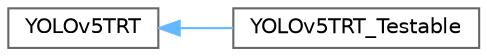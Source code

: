 digraph "Graphical Class Hierarchy"
{
 // LATEX_PDF_SIZE
  bgcolor="transparent";
  edge [fontname=Helvetica,fontsize=10,labelfontname=Helvetica,labelfontsize=10];
  node [fontname=Helvetica,fontsize=10,shape=box,height=0.2,width=0.4];
  rankdir="LR";
  Node0 [id="Node000000",label="YOLOv5TRT",height=0.2,width=0.4,color="grey40", fillcolor="white", style="filled",URL="$classYOLOv5TRT.html",tooltip="Gerencia o engine TensorRT e executa inferência do modelo YOLOv5."];
  Node0 -> Node1 [id="edge53_Node000000_Node000001",dir="back",color="steelblue1",style="solid",tooltip=" "];
  Node1 [id="Node000001",label="YOLOv5TRT_Testable",height=0.2,width=0.4,color="grey40", fillcolor="white", style="filled",URL="$classYOLOv5TRT__Testable.html",tooltip=" "];
}
